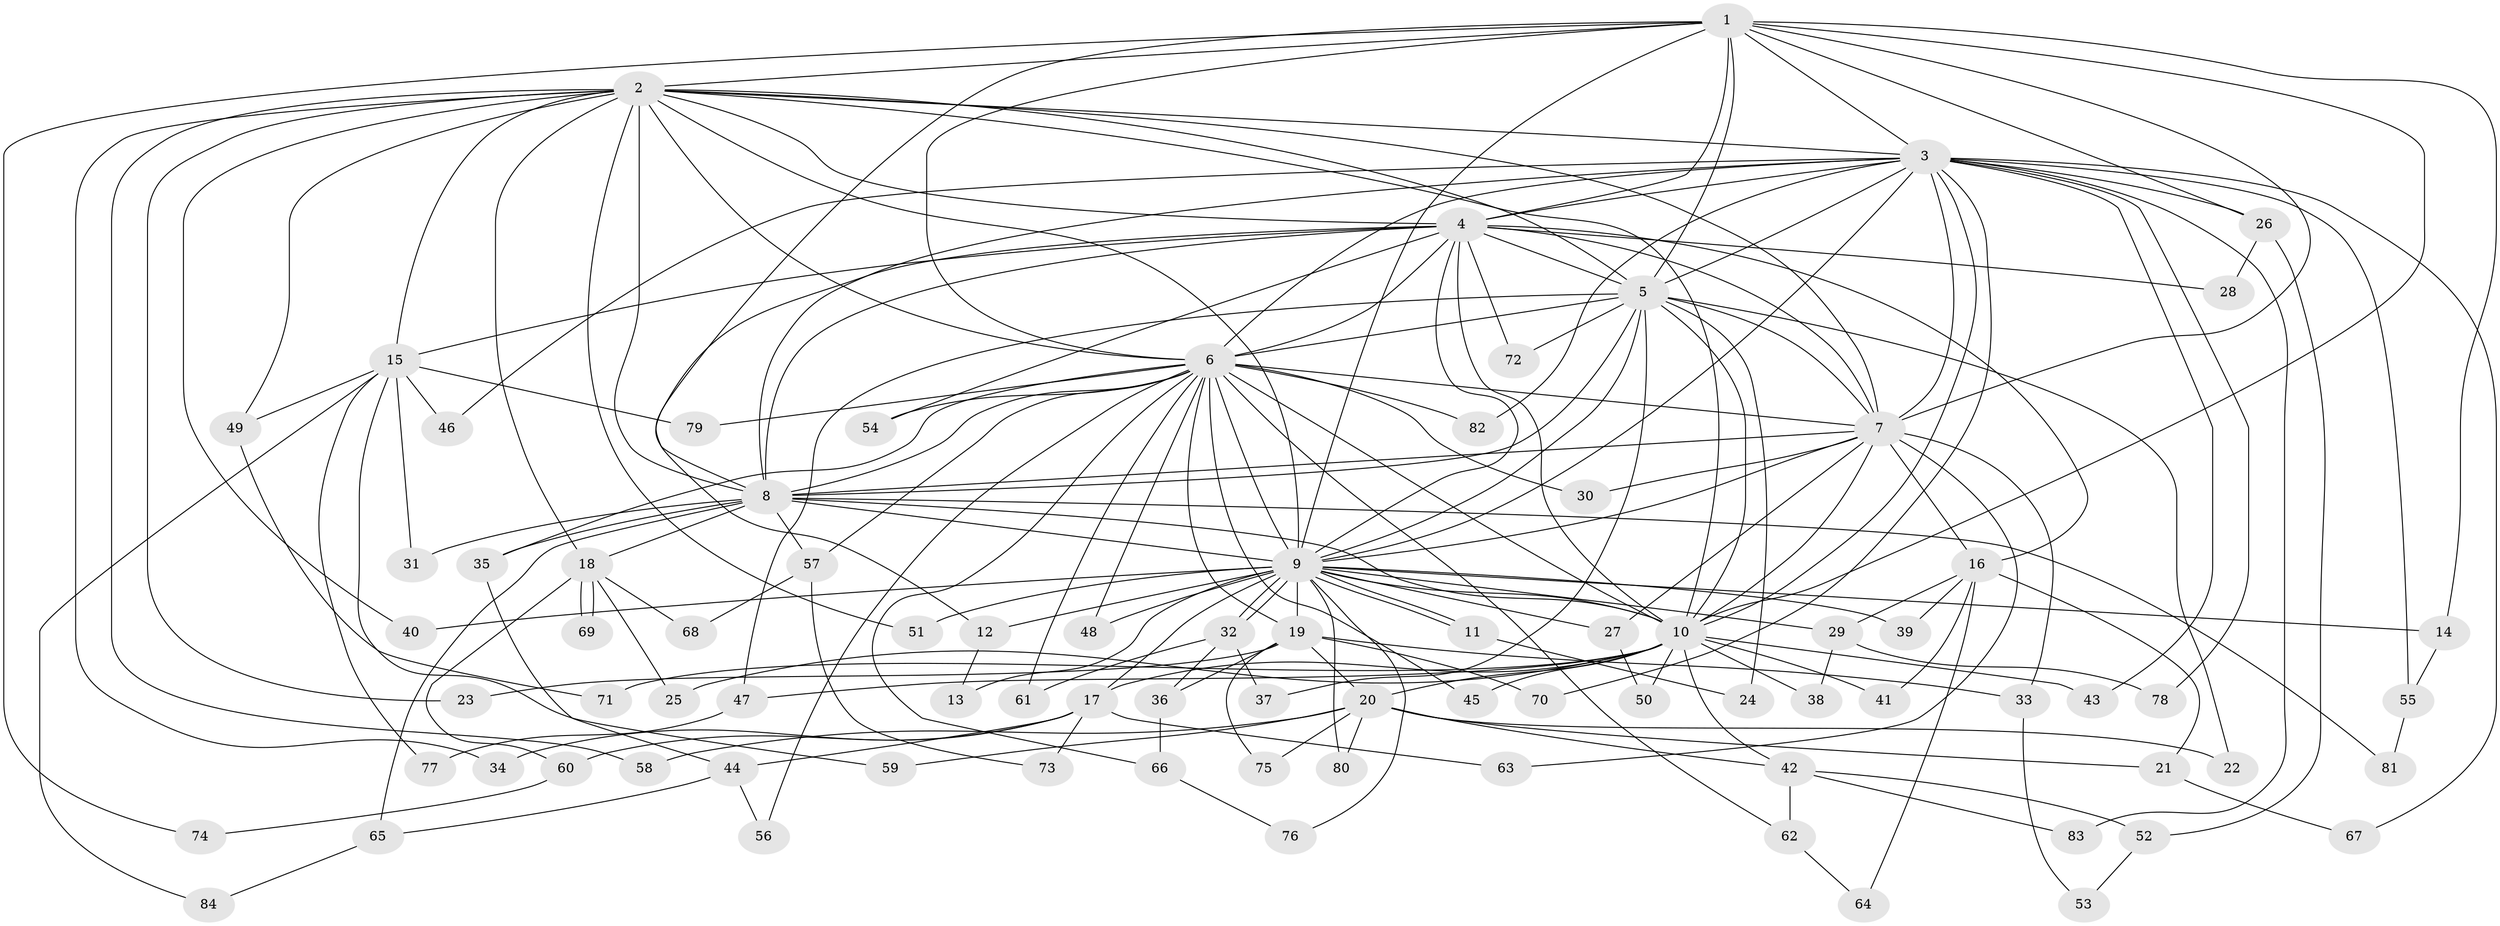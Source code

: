 // Generated by graph-tools (version 1.1) at 2025/13/03/09/25 04:13:41]
// undirected, 84 vertices, 193 edges
graph export_dot {
graph [start="1"]
  node [color=gray90,style=filled];
  1;
  2;
  3;
  4;
  5;
  6;
  7;
  8;
  9;
  10;
  11;
  12;
  13;
  14;
  15;
  16;
  17;
  18;
  19;
  20;
  21;
  22;
  23;
  24;
  25;
  26;
  27;
  28;
  29;
  30;
  31;
  32;
  33;
  34;
  35;
  36;
  37;
  38;
  39;
  40;
  41;
  42;
  43;
  44;
  45;
  46;
  47;
  48;
  49;
  50;
  51;
  52;
  53;
  54;
  55;
  56;
  57;
  58;
  59;
  60;
  61;
  62;
  63;
  64;
  65;
  66;
  67;
  68;
  69;
  70;
  71;
  72;
  73;
  74;
  75;
  76;
  77;
  78;
  79;
  80;
  81;
  82;
  83;
  84;
  1 -- 2;
  1 -- 3;
  1 -- 4;
  1 -- 5;
  1 -- 6;
  1 -- 7;
  1 -- 8;
  1 -- 9;
  1 -- 10;
  1 -- 14;
  1 -- 26;
  1 -- 74;
  2 -- 3;
  2 -- 4;
  2 -- 5;
  2 -- 6;
  2 -- 7;
  2 -- 8;
  2 -- 9;
  2 -- 10;
  2 -- 15;
  2 -- 18;
  2 -- 23;
  2 -- 34;
  2 -- 40;
  2 -- 49;
  2 -- 51;
  2 -- 58;
  3 -- 4;
  3 -- 5;
  3 -- 6;
  3 -- 7;
  3 -- 8;
  3 -- 9;
  3 -- 10;
  3 -- 26;
  3 -- 43;
  3 -- 46;
  3 -- 55;
  3 -- 67;
  3 -- 70;
  3 -- 78;
  3 -- 82;
  3 -- 83;
  4 -- 5;
  4 -- 6;
  4 -- 7;
  4 -- 8;
  4 -- 9;
  4 -- 10;
  4 -- 12;
  4 -- 15;
  4 -- 16;
  4 -- 28;
  4 -- 54;
  4 -- 72;
  5 -- 6;
  5 -- 7;
  5 -- 8;
  5 -- 9;
  5 -- 10;
  5 -- 22;
  5 -- 24;
  5 -- 37;
  5 -- 47;
  5 -- 72;
  6 -- 7;
  6 -- 8;
  6 -- 9;
  6 -- 10;
  6 -- 19;
  6 -- 30;
  6 -- 35;
  6 -- 45;
  6 -- 48;
  6 -- 54;
  6 -- 56;
  6 -- 57;
  6 -- 61;
  6 -- 62;
  6 -- 66;
  6 -- 79;
  6 -- 82;
  7 -- 8;
  7 -- 9;
  7 -- 10;
  7 -- 16;
  7 -- 27;
  7 -- 30;
  7 -- 33;
  7 -- 63;
  8 -- 9;
  8 -- 10;
  8 -- 18;
  8 -- 31;
  8 -- 35;
  8 -- 57;
  8 -- 65;
  8 -- 81;
  9 -- 10;
  9 -- 11;
  9 -- 11;
  9 -- 12;
  9 -- 13;
  9 -- 14;
  9 -- 17;
  9 -- 19;
  9 -- 27;
  9 -- 29;
  9 -- 32;
  9 -- 32;
  9 -- 39;
  9 -- 40;
  9 -- 48;
  9 -- 51;
  9 -- 76;
  9 -- 80;
  10 -- 17;
  10 -- 20;
  10 -- 25;
  10 -- 38;
  10 -- 41;
  10 -- 42;
  10 -- 43;
  10 -- 45;
  10 -- 47;
  10 -- 50;
  10 -- 71;
  11 -- 24;
  12 -- 13;
  14 -- 55;
  15 -- 31;
  15 -- 46;
  15 -- 49;
  15 -- 59;
  15 -- 77;
  15 -- 79;
  15 -- 84;
  16 -- 21;
  16 -- 29;
  16 -- 39;
  16 -- 41;
  16 -- 64;
  17 -- 34;
  17 -- 44;
  17 -- 60;
  17 -- 63;
  17 -- 73;
  18 -- 25;
  18 -- 60;
  18 -- 68;
  18 -- 69;
  18 -- 69;
  19 -- 20;
  19 -- 23;
  19 -- 33;
  19 -- 36;
  19 -- 70;
  19 -- 75;
  20 -- 21;
  20 -- 22;
  20 -- 42;
  20 -- 58;
  20 -- 59;
  20 -- 75;
  20 -- 80;
  21 -- 67;
  26 -- 28;
  26 -- 52;
  27 -- 50;
  29 -- 38;
  29 -- 78;
  32 -- 36;
  32 -- 37;
  32 -- 61;
  33 -- 53;
  35 -- 44;
  36 -- 66;
  42 -- 52;
  42 -- 62;
  42 -- 83;
  44 -- 56;
  44 -- 65;
  47 -- 77;
  49 -- 71;
  52 -- 53;
  55 -- 81;
  57 -- 68;
  57 -- 73;
  60 -- 74;
  62 -- 64;
  65 -- 84;
  66 -- 76;
}
